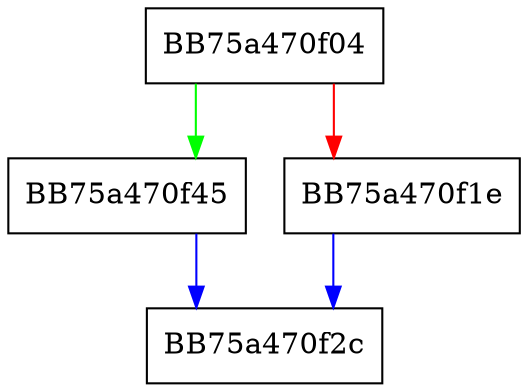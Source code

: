 digraph parse_match_any {
  node [shape="box"];
  graph [splines=ortho];
  BB75a470f04 -> BB75a470f45 [color="green"];
  BB75a470f04 -> BB75a470f1e [color="red"];
  BB75a470f1e -> BB75a470f2c [color="blue"];
  BB75a470f45 -> BB75a470f2c [color="blue"];
}